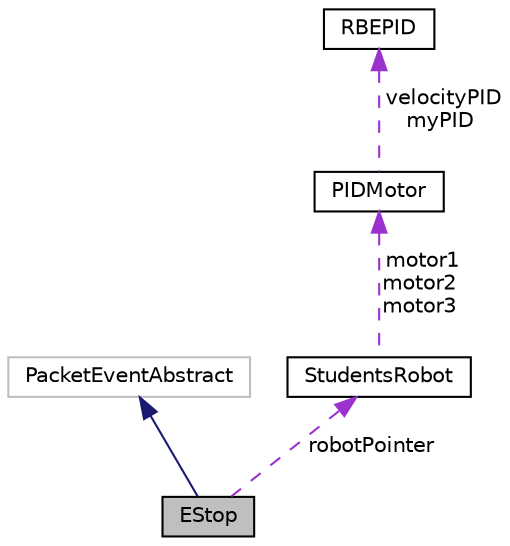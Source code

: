 digraph "EStop"
{
  edge [fontname="Helvetica",fontsize="10",labelfontname="Helvetica",labelfontsize="10"];
  node [fontname="Helvetica",fontsize="10",shape=record];
  Node2 [label="EStop",height=0.2,width=0.4,color="black", fillcolor="grey75", style="filled", fontcolor="black"];
  Node3 -> Node2 [dir="back",color="midnightblue",fontsize="10",style="solid",fontname="Helvetica"];
  Node3 [label="PacketEventAbstract",height=0.2,width=0.4,color="grey75", fillcolor="white", style="filled"];
  Node4 -> Node2 [dir="back",color="darkorchid3",fontsize="10",style="dashed",label=" robotPointer" ,fontname="Helvetica"];
  Node4 [label="StudentsRobot",height=0.2,width=0.4,color="black", fillcolor="white", style="filled",URL="$classStudentsRobot.html"];
  Node5 -> Node4 [dir="back",color="darkorchid3",fontsize="10",style="dashed",label=" motor1\nmotor2\nmotor3" ,fontname="Helvetica"];
  Node5 [label="PIDMotor",height=0.2,width=0.4,color="black", fillcolor="white", style="filled",URL="$classPIDMotor.html"];
  Node6 -> Node5 [dir="back",color="darkorchid3",fontsize="10",style="dashed",label=" velocityPID\nmyPID" ,fontname="Helvetica"];
  Node6 [label="RBEPID",height=0.2,width=0.4,color="black", fillcolor="white", style="filled",URL="$classRBEPID.html"];
}
